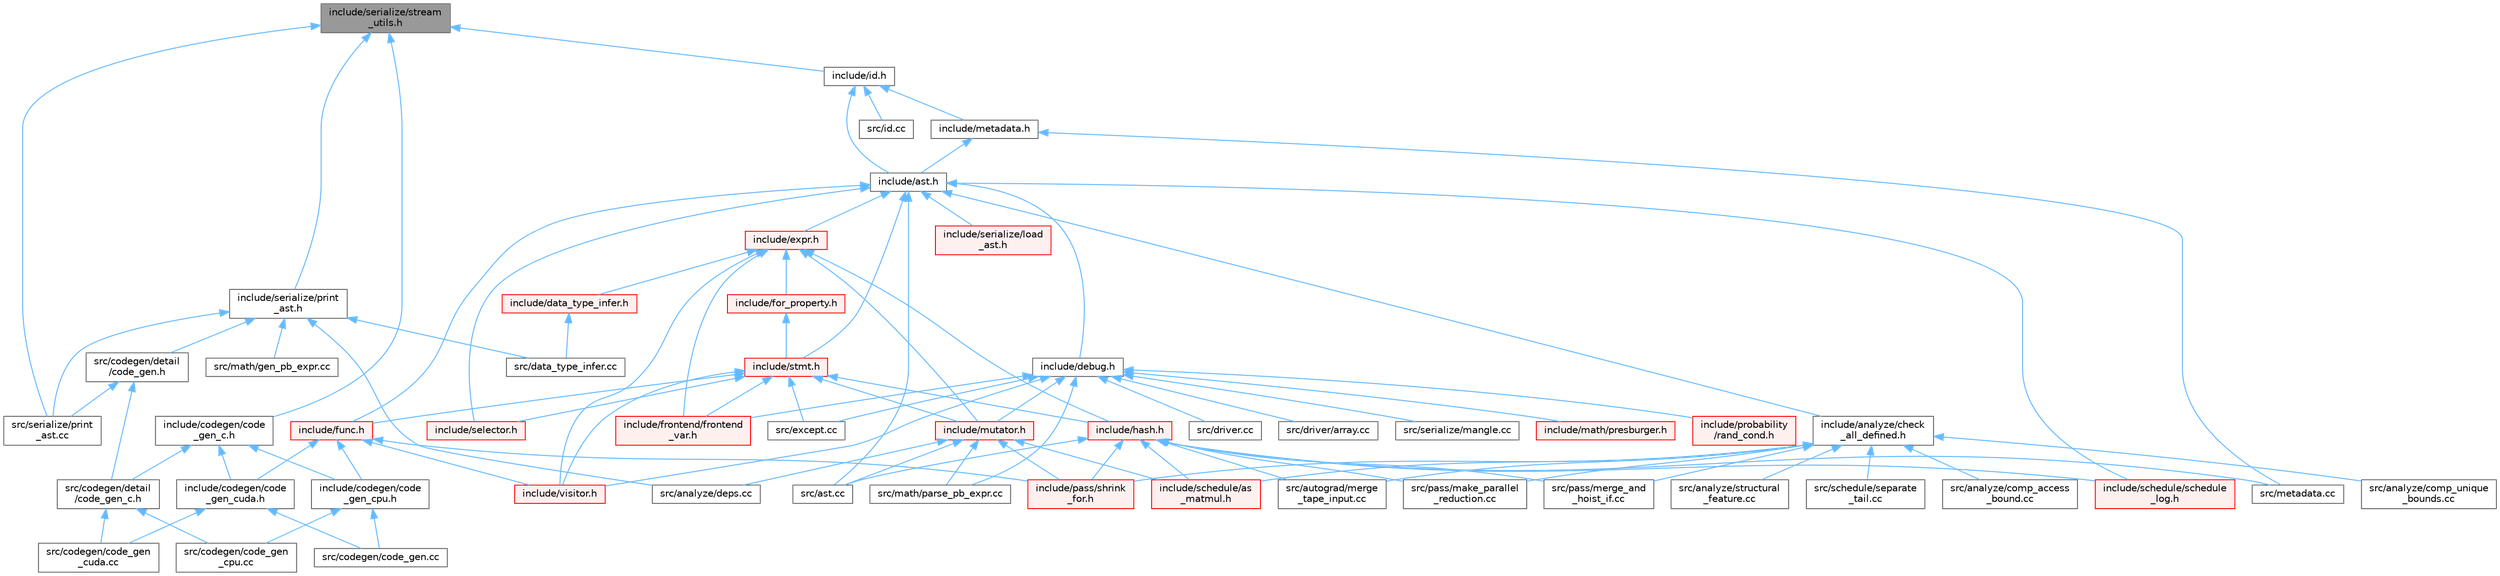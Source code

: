 digraph "include/serialize/stream_utils.h"
{
 // LATEX_PDF_SIZE
  bgcolor="transparent";
  edge [fontname=Helvetica,fontsize=10,labelfontname=Helvetica,labelfontsize=10];
  node [fontname=Helvetica,fontsize=10,shape=box,height=0.2,width=0.4];
  Node1 [label="include/serialize/stream\l_utils.h",height=0.2,width=0.4,color="gray40", fillcolor="grey60", style="filled", fontcolor="black",tooltip=" "];
  Node1 -> Node2 [dir="back",color="steelblue1",style="solid"];
  Node2 [label="include/codegen/code\l_gen_c.h",height=0.2,width=0.4,color="grey40", fillcolor="white", style="filled",URL="$include_2codegen_2code__gen__c_8h.html",tooltip=" "];
  Node2 -> Node3 [dir="back",color="steelblue1",style="solid"];
  Node3 [label="include/codegen/code\l_gen_cpu.h",height=0.2,width=0.4,color="grey40", fillcolor="white", style="filled",URL="$code__gen__cpu_8h.html",tooltip=" "];
  Node3 -> Node4 [dir="back",color="steelblue1",style="solid"];
  Node4 [label="src/codegen/code_gen.cc",height=0.2,width=0.4,color="grey40", fillcolor="white", style="filled",URL="$code__gen_8cc.html",tooltip=" "];
  Node3 -> Node5 [dir="back",color="steelblue1",style="solid"];
  Node5 [label="src/codegen/code_gen\l_cpu.cc",height=0.2,width=0.4,color="grey40", fillcolor="white", style="filled",URL="$code__gen__cpu_8cc.html",tooltip=" "];
  Node2 -> Node6 [dir="back",color="steelblue1",style="solid"];
  Node6 [label="include/codegen/code\l_gen_cuda.h",height=0.2,width=0.4,color="grey40", fillcolor="white", style="filled",URL="$code__gen__cuda_8h.html",tooltip=" "];
  Node6 -> Node4 [dir="back",color="steelblue1",style="solid"];
  Node6 -> Node7 [dir="back",color="steelblue1",style="solid"];
  Node7 [label="src/codegen/code_gen\l_cuda.cc",height=0.2,width=0.4,color="grey40", fillcolor="white", style="filled",URL="$code__gen__cuda_8cc.html",tooltip=" "];
  Node2 -> Node8 [dir="back",color="steelblue1",style="solid"];
  Node8 [label="src/codegen/detail\l/code_gen_c.h",height=0.2,width=0.4,color="grey40", fillcolor="white", style="filled",URL="$src_2codegen_2detail_2code__gen__c_8h.html",tooltip=" "];
  Node8 -> Node5 [dir="back",color="steelblue1",style="solid"];
  Node8 -> Node7 [dir="back",color="steelblue1",style="solid"];
  Node1 -> Node9 [dir="back",color="steelblue1",style="solid"];
  Node9 [label="include/id.h",height=0.2,width=0.4,color="grey40", fillcolor="white", style="filled",URL="$id_8h.html",tooltip=" "];
  Node9 -> Node10 [dir="back",color="steelblue1",style="solid"];
  Node10 [label="include/ast.h",height=0.2,width=0.4,color="grey40", fillcolor="white", style="filled",URL="$ast_8h.html",tooltip=" "];
  Node10 -> Node11 [dir="back",color="steelblue1",style="solid"];
  Node11 [label="include/analyze/check\l_all_defined.h",height=0.2,width=0.4,color="grey40", fillcolor="white", style="filled",URL="$check__all__defined_8h.html",tooltip=" "];
  Node11 -> Node12 [dir="back",color="steelblue1",style="solid"];
  Node12 [label="include/pass/shrink\l_for.h",height=0.2,width=0.4,color="red", fillcolor="#FFF0F0", style="filled",URL="$shrink__for_8h.html",tooltip=" "];
  Node11 -> Node18 [dir="back",color="steelblue1",style="solid"];
  Node18 [label="include/schedule/as\l_matmul.h",height=0.2,width=0.4,color="red", fillcolor="#FFF0F0", style="filled",URL="$as__matmul_8h.html",tooltip=" "];
  Node11 -> Node20 [dir="back",color="steelblue1",style="solid"];
  Node20 [label="src/analyze/comp_access\l_bound.cc",height=0.2,width=0.4,color="grey40", fillcolor="white", style="filled",URL="$comp__access__bound_8cc.html",tooltip=" "];
  Node11 -> Node21 [dir="back",color="steelblue1",style="solid"];
  Node21 [label="src/analyze/comp_unique\l_bounds.cc",height=0.2,width=0.4,color="grey40", fillcolor="white", style="filled",URL="$comp__unique__bounds_8cc.html",tooltip=" "];
  Node11 -> Node22 [dir="back",color="steelblue1",style="solid"];
  Node22 [label="src/analyze/structural\l_feature.cc",height=0.2,width=0.4,color="grey40", fillcolor="white", style="filled",URL="$structural__feature_8cc.html",tooltip=" "];
  Node11 -> Node23 [dir="back",color="steelblue1",style="solid"];
  Node23 [label="src/autograd/merge\l_tape_input.cc",height=0.2,width=0.4,color="grey40", fillcolor="white", style="filled",URL="$merge__tape__input_8cc.html",tooltip=" "];
  Node11 -> Node24 [dir="back",color="steelblue1",style="solid"];
  Node24 [label="src/pass/make_parallel\l_reduction.cc",height=0.2,width=0.4,color="grey40", fillcolor="white", style="filled",URL="$make__parallel__reduction_8cc.html",tooltip=" "];
  Node11 -> Node25 [dir="back",color="steelblue1",style="solid"];
  Node25 [label="src/pass/merge_and\l_hoist_if.cc",height=0.2,width=0.4,color="grey40", fillcolor="white", style="filled",URL="$merge__and__hoist__if_8cc.html",tooltip=" "];
  Node11 -> Node26 [dir="back",color="steelblue1",style="solid"];
  Node26 [label="src/schedule/separate\l_tail.cc",height=0.2,width=0.4,color="grey40", fillcolor="white", style="filled",URL="$separate__tail_8cc.html",tooltip=" "];
  Node10 -> Node27 [dir="back",color="steelblue1",style="solid"];
  Node27 [label="include/debug.h",height=0.2,width=0.4,color="grey40", fillcolor="white", style="filled",URL="$debug_8h.html",tooltip=" "];
  Node27 -> Node28 [dir="back",color="steelblue1",style="solid"];
  Node28 [label="include/frontend/frontend\l_var.h",height=0.2,width=0.4,color="red", fillcolor="#FFF0F0", style="filled",URL="$frontend__var_8h.html",tooltip=" "];
  Node27 -> Node32 [dir="back",color="steelblue1",style="solid"];
  Node32 [label="include/math/presburger.h",height=0.2,width=0.4,color="red", fillcolor="#FFF0F0", style="filled",URL="$presburger_8h.html",tooltip=" "];
  Node27 -> Node65 [dir="back",color="steelblue1",style="solid"];
  Node65 [label="include/mutator.h",height=0.2,width=0.4,color="red", fillcolor="#FFF0F0", style="filled",URL="$mutator_8h.html",tooltip=" "];
  Node65 -> Node12 [dir="back",color="steelblue1",style="solid"];
  Node65 -> Node18 [dir="back",color="steelblue1",style="solid"];
  Node65 -> Node35 [dir="back",color="steelblue1",style="solid"];
  Node35 [label="src/analyze/deps.cc",height=0.2,width=0.4,color="grey40", fillcolor="white", style="filled",URL="$deps_8cc.html",tooltip=" "];
  Node65 -> Node168 [dir="back",color="steelblue1",style="solid"];
  Node168 [label="src/ast.cc",height=0.2,width=0.4,color="grey40", fillcolor="white", style="filled",URL="$ast_8cc.html",tooltip=" "];
  Node65 -> Node169 [dir="back",color="steelblue1",style="solid"];
  Node169 [label="src/math/parse_pb_expr.cc",height=0.2,width=0.4,color="grey40", fillcolor="white", style="filled",URL="$parse__pb__expr_8cc.html",tooltip=" "];
  Node27 -> Node171 [dir="back",color="steelblue1",style="solid"];
  Node171 [label="include/probability\l/rand_cond.h",height=0.2,width=0.4,color="red", fillcolor="#FFF0F0", style="filled",URL="$rand__cond_8h.html",tooltip=" "];
  Node27 -> Node176 [dir="back",color="steelblue1",style="solid"];
  Node176 [label="include/visitor.h",height=0.2,width=0.4,color="red", fillcolor="#FFF0F0", style="filled",URL="$visitor_8h.html",tooltip=" "];
  Node27 -> Node213 [dir="back",color="steelblue1",style="solid"];
  Node213 [label="src/driver.cc",height=0.2,width=0.4,color="grey40", fillcolor="white", style="filled",URL="$driver_8cc.html",tooltip=" "];
  Node27 -> Node214 [dir="back",color="steelblue1",style="solid"];
  Node214 [label="src/driver/array.cc",height=0.2,width=0.4,color="grey40", fillcolor="white", style="filled",URL="$array_8cc.html",tooltip=" "];
  Node27 -> Node144 [dir="back",color="steelblue1",style="solid"];
  Node144 [label="src/except.cc",height=0.2,width=0.4,color="grey40", fillcolor="white", style="filled",URL="$except_8cc.html",tooltip=" "];
  Node27 -> Node169 [dir="back",color="steelblue1",style="solid"];
  Node27 -> Node215 [dir="back",color="steelblue1",style="solid"];
  Node215 [label="src/serialize/mangle.cc",height=0.2,width=0.4,color="grey40", fillcolor="white", style="filled",URL="$mangle_8cc.html",tooltip=" "];
  Node10 -> Node216 [dir="back",color="steelblue1",style="solid"];
  Node216 [label="include/expr.h",height=0.2,width=0.4,color="red", fillcolor="#FFF0F0", style="filled",URL="$expr_8h.html",tooltip=" "];
  Node216 -> Node217 [dir="back",color="steelblue1",style="solid"];
  Node217 [label="include/data_type_infer.h",height=0.2,width=0.4,color="red", fillcolor="#FFF0F0", style="filled",URL="$data__type__infer_8h.html",tooltip=" "];
  Node217 -> Node206 [dir="back",color="steelblue1",style="solid"];
  Node206 [label="src/data_type_infer.cc",height=0.2,width=0.4,color="grey40", fillcolor="white", style="filled",URL="$data__type__infer_8cc.html",tooltip=" "];
  Node216 -> Node219 [dir="back",color="steelblue1",style="solid"];
  Node219 [label="include/for_property.h",height=0.2,width=0.4,color="red", fillcolor="#FFF0F0", style="filled",URL="$for__property_8h.html",tooltip=" "];
  Node219 -> Node220 [dir="back",color="steelblue1",style="solid"];
  Node220 [label="include/stmt.h",height=0.2,width=0.4,color="red", fillcolor="#FFF0F0", style="filled",URL="$stmt_8h.html",tooltip=" "];
  Node220 -> Node28 [dir="back",color="steelblue1",style="solid"];
  Node220 -> Node227 [dir="back",color="steelblue1",style="solid"];
  Node227 [label="include/func.h",height=0.2,width=0.4,color="red", fillcolor="#FFF0F0", style="filled",URL="$func_8h.html",tooltip=" "];
  Node227 -> Node3 [dir="back",color="steelblue1",style="solid"];
  Node227 -> Node6 [dir="back",color="steelblue1",style="solid"];
  Node227 -> Node12 [dir="back",color="steelblue1",style="solid"];
  Node227 -> Node176 [dir="back",color="steelblue1",style="solid"];
  Node220 -> Node233 [dir="back",color="steelblue1",style="solid"];
  Node233 [label="include/hash.h",height=0.2,width=0.4,color="red", fillcolor="#FFF0F0", style="filled",URL="$hash_8h.html",tooltip=" "];
  Node233 -> Node12 [dir="back",color="steelblue1",style="solid"];
  Node233 -> Node18 [dir="back",color="steelblue1",style="solid"];
  Node233 -> Node234 [dir="back",color="steelblue1",style="solid"];
  Node234 [label="include/schedule/schedule\l_log.h",height=0.2,width=0.4,color="red", fillcolor="#FFF0F0", style="filled",URL="$schedule__log_8h.html",tooltip=" "];
  Node233 -> Node168 [dir="back",color="steelblue1",style="solid"];
  Node233 -> Node23 [dir="back",color="steelblue1",style="solid"];
  Node233 -> Node240 [dir="back",color="steelblue1",style="solid"];
  Node240 [label="src/metadata.cc",height=0.2,width=0.4,color="grey40", fillcolor="white", style="filled",URL="$metadata_8cc.html",tooltip=" "];
  Node233 -> Node24 [dir="back",color="steelblue1",style="solid"];
  Node233 -> Node25 [dir="back",color="steelblue1",style="solid"];
  Node220 -> Node65 [dir="back",color="steelblue1",style="solid"];
  Node220 -> Node247 [dir="back",color="steelblue1",style="solid"];
  Node247 [label="include/selector.h",height=0.2,width=0.4,color="red", fillcolor="#FFF0F0", style="filled",URL="$selector_8h.html",tooltip=" "];
  Node220 -> Node176 [dir="back",color="steelblue1",style="solid"];
  Node220 -> Node144 [dir="back",color="steelblue1",style="solid"];
  Node216 -> Node28 [dir="back",color="steelblue1",style="solid"];
  Node216 -> Node233 [dir="back",color="steelblue1",style="solid"];
  Node216 -> Node65 [dir="back",color="steelblue1",style="solid"];
  Node216 -> Node176 [dir="back",color="steelblue1",style="solid"];
  Node10 -> Node227 [dir="back",color="steelblue1",style="solid"];
  Node10 -> Node234 [dir="back",color="steelblue1",style="solid"];
  Node10 -> Node247 [dir="back",color="steelblue1",style="solid"];
  Node10 -> Node265 [dir="back",color="steelblue1",style="solid"];
  Node265 [label="include/serialize/load\l_ast.h",height=0.2,width=0.4,color="red", fillcolor="#FFF0F0", style="filled",URL="$load__ast_8h.html",tooltip=" "];
  Node10 -> Node220 [dir="back",color="steelblue1",style="solid"];
  Node10 -> Node168 [dir="back",color="steelblue1",style="solid"];
  Node9 -> Node267 [dir="back",color="steelblue1",style="solid"];
  Node267 [label="include/metadata.h",height=0.2,width=0.4,color="grey40", fillcolor="white", style="filled",URL="$metadata_8h.html",tooltip=" "];
  Node267 -> Node10 [dir="back",color="steelblue1",style="solid"];
  Node267 -> Node240 [dir="back",color="steelblue1",style="solid"];
  Node9 -> Node268 [dir="back",color="steelblue1",style="solid"];
  Node268 [label="src/id.cc",height=0.2,width=0.4,color="grey40", fillcolor="white", style="filled",URL="$id_8cc.html",tooltip=" "];
  Node1 -> Node203 [dir="back",color="steelblue1",style="solid"];
  Node203 [label="include/serialize/print\l_ast.h",height=0.2,width=0.4,color="grey40", fillcolor="white", style="filled",URL="$print__ast_8h.html",tooltip=" "];
  Node203 -> Node35 [dir="back",color="steelblue1",style="solid"];
  Node203 -> Node204 [dir="back",color="steelblue1",style="solid"];
  Node204 [label="src/codegen/detail\l/code_gen.h",height=0.2,width=0.4,color="grey40", fillcolor="white", style="filled",URL="$src_2codegen_2detail_2code__gen_8h.html",tooltip=" "];
  Node204 -> Node8 [dir="back",color="steelblue1",style="solid"];
  Node204 -> Node205 [dir="back",color="steelblue1",style="solid"];
  Node205 [label="src/serialize/print\l_ast.cc",height=0.2,width=0.4,color="grey40", fillcolor="white", style="filled",URL="$print__ast_8cc.html",tooltip=" "];
  Node203 -> Node206 [dir="back",color="steelblue1",style="solid"];
  Node203 -> Node63 [dir="back",color="steelblue1",style="solid"];
  Node63 [label="src/math/gen_pb_expr.cc",height=0.2,width=0.4,color="grey40", fillcolor="white", style="filled",URL="$gen__pb__expr_8cc.html",tooltip=" "];
  Node203 -> Node205 [dir="back",color="steelblue1",style="solid"];
  Node1 -> Node205 [dir="back",color="steelblue1",style="solid"];
}
